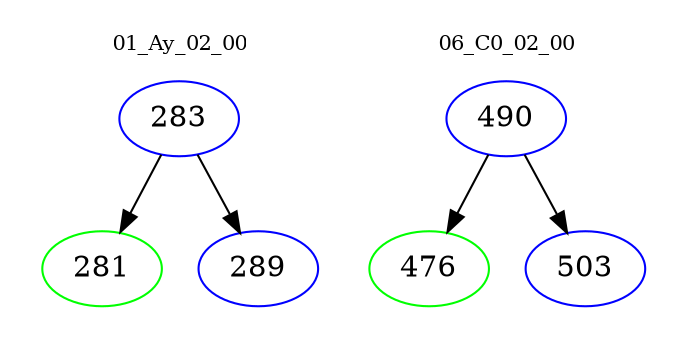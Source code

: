 digraph{
subgraph cluster_0 {
color = white
label = "01_Ay_02_00";
fontsize=10;
T0_283 [label="283", color="blue"]
T0_283 -> T0_281 [color="black"]
T0_281 [label="281", color="green"]
T0_283 -> T0_289 [color="black"]
T0_289 [label="289", color="blue"]
}
subgraph cluster_1 {
color = white
label = "06_C0_02_00";
fontsize=10;
T1_490 [label="490", color="blue"]
T1_490 -> T1_476 [color="black"]
T1_476 [label="476", color="green"]
T1_490 -> T1_503 [color="black"]
T1_503 [label="503", color="blue"]
}
}
